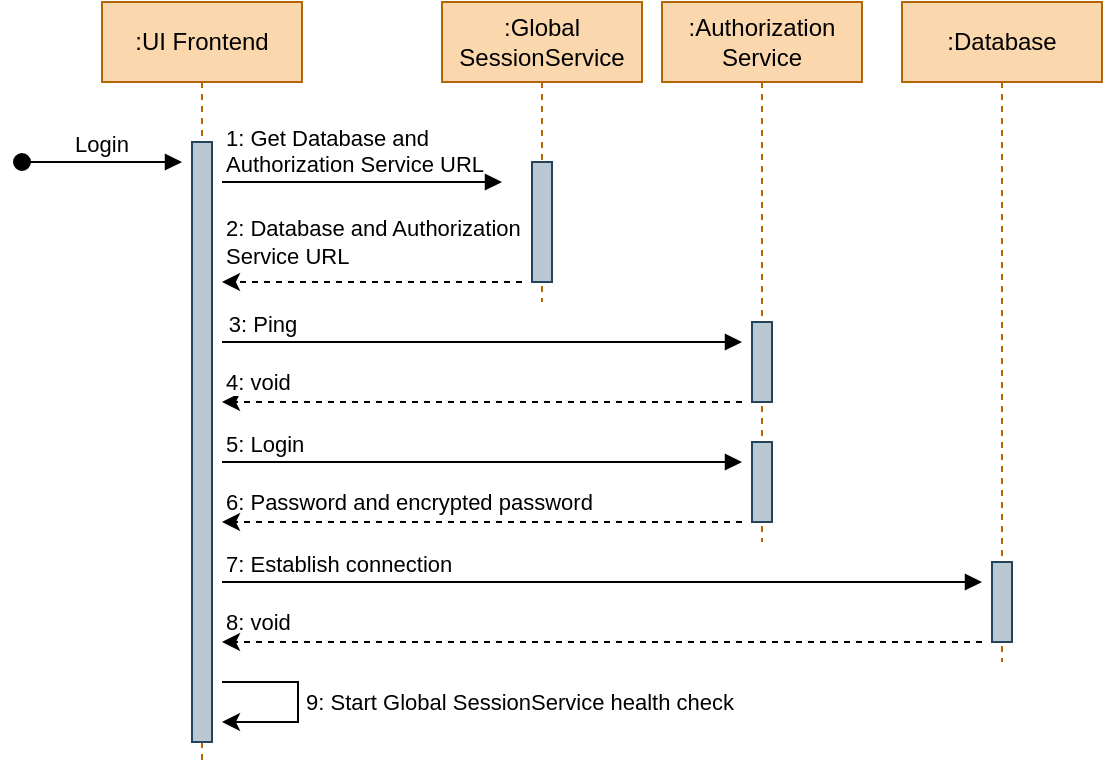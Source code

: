 <mxfile version="20.3.0" type="device"><diagram id="SuLI7k0o2kjR1eTYVV6j" name="Page-1"><mxGraphModel dx="1177" dy="490" grid="1" gridSize="10" guides="1" tooltips="1" connect="1" arrows="1" fold="1" page="1" pageScale="1" pageWidth="827" pageHeight="1169" math="0" shadow="0"><root><mxCell id="0"/><mxCell id="1" parent="0"/><mxCell id="0VdNDds-UG8VKNbBW8BN-1" value=":UI Frontend" style="shape=umlLifeline;perimeter=lifelinePerimeter;whiteSpace=wrap;html=1;container=1;collapsible=0;recursiveResize=0;outlineConnect=0;fillColor=#fad7ac;strokeColor=#b46504;fontColor=#000000;" parent="1" vertex="1"><mxGeometry x="80" y="40" width="100" height="380" as="geometry"/></mxCell><mxCell id="0VdNDds-UG8VKNbBW8BN-2" value="" style="html=1;points=[];perimeter=orthogonalPerimeter;fillColor=#bac8d3;strokeColor=#23445d;" parent="0VdNDds-UG8VKNbBW8BN-1" vertex="1"><mxGeometry x="45" y="70" width="10" height="300" as="geometry"/></mxCell><mxCell id="0VdNDds-UG8VKNbBW8BN-3" value="Login" style="verticalAlign=bottom;startArrow=oval;endArrow=block;startSize=8;shadow=0;strokeWidth=1;rounded=0;" parent="0VdNDds-UG8VKNbBW8BN-1" edge="1"><mxGeometry relative="1" as="geometry"><mxPoint x="-40" y="80" as="sourcePoint"/><mxPoint x="40" y="80" as="targetPoint"/></mxGeometry></mxCell><mxCell id="0VdNDds-UG8VKNbBW8BN-6" value="1: Get Database and&lt;br&gt;Authorization Service URL" style="html=1;verticalAlign=bottom;endArrow=block;rounded=0;align=left;" parent="0VdNDds-UG8VKNbBW8BN-1" edge="1"><mxGeometry x="-1" width="80" relative="1" as="geometry"><mxPoint x="60" y="90" as="sourcePoint"/><mxPoint x="200" y="90" as="targetPoint"/><mxPoint as="offset"/></mxGeometry></mxCell><mxCell id="0VdNDds-UG8VKNbBW8BN-15" value="5: Login" style="html=1;verticalAlign=bottom;endArrow=block;rounded=0;align=left;" parent="0VdNDds-UG8VKNbBW8BN-1" edge="1"><mxGeometry x="-1" width="80" relative="1" as="geometry"><mxPoint x="60" y="230" as="sourcePoint"/><mxPoint x="320" y="230" as="targetPoint"/><mxPoint as="offset"/></mxGeometry></mxCell><mxCell id="0VdNDds-UG8VKNbBW8BN-16" value="" style="endArrow=classic;html=1;rounded=0;dashed=1;" parent="0VdNDds-UG8VKNbBW8BN-1" edge="1"><mxGeometry width="50" height="50" relative="1" as="geometry"><mxPoint x="320" y="260" as="sourcePoint"/><mxPoint x="60" y="260" as="targetPoint"/></mxGeometry></mxCell><mxCell id="0VdNDds-UG8VKNbBW8BN-17" value="6: Password and encrypted password" style="edgeLabel;html=1;align=left;verticalAlign=middle;resizable=0;points=[];labelBackgroundColor=none;" parent="0VdNDds-UG8VKNbBW8BN-16" vertex="1" connectable="0"><mxGeometry x="0.664" relative="1" as="geometry"><mxPoint x="-44" y="-10" as="offset"/></mxGeometry></mxCell><mxCell id="0VdNDds-UG8VKNbBW8BN-20" value="7: Establish connection" style="html=1;verticalAlign=bottom;endArrow=block;rounded=0;align=left;" parent="0VdNDds-UG8VKNbBW8BN-1" edge="1"><mxGeometry x="-1" width="80" relative="1" as="geometry"><mxPoint x="60" y="290" as="sourcePoint"/><mxPoint x="440" y="290" as="targetPoint"/><mxPoint as="offset"/></mxGeometry></mxCell><mxCell id="0VdNDds-UG8VKNbBW8BN-4" value=":Global SessionService" style="shape=umlLifeline;perimeter=lifelinePerimeter;whiteSpace=wrap;html=1;container=1;collapsible=0;recursiveResize=0;outlineConnect=0;fillColor=#fad7ac;strokeColor=#b46504;fontColor=#000000;" parent="1" vertex="1"><mxGeometry x="250" y="40" width="100" height="150" as="geometry"/></mxCell><mxCell id="0VdNDds-UG8VKNbBW8BN-9" value="" style="html=1;points=[];perimeter=orthogonalPerimeter;fillColor=#bac8d3;strokeColor=#23445d;" parent="0VdNDds-UG8VKNbBW8BN-4" vertex="1"><mxGeometry x="45" y="80" width="10" height="60" as="geometry"/></mxCell><mxCell id="0VdNDds-UG8VKNbBW8BN-7" value="" style="endArrow=classic;html=1;rounded=0;dashed=1;" parent="0VdNDds-UG8VKNbBW8BN-4" edge="1"><mxGeometry width="50" height="50" relative="1" as="geometry"><mxPoint x="40" y="140" as="sourcePoint"/><mxPoint x="-110" y="140" as="targetPoint"/></mxGeometry></mxCell><mxCell id="0VdNDds-UG8VKNbBW8BN-8" value="&lt;div style=&quot;&quot;&gt;2: Database and Authorization&lt;/div&gt;Service URL" style="edgeLabel;html=1;align=left;verticalAlign=middle;resizable=0;points=[];labelBackgroundColor=none;" parent="0VdNDds-UG8VKNbBW8BN-7" vertex="1" connectable="0"><mxGeometry x="0.664" relative="1" as="geometry"><mxPoint x="-25" y="-20" as="offset"/></mxGeometry></mxCell><mxCell id="0VdNDds-UG8VKNbBW8BN-10" value=":Authorization Service" style="shape=umlLifeline;perimeter=lifelinePerimeter;whiteSpace=wrap;html=1;container=1;collapsible=0;recursiveResize=0;outlineConnect=0;fillColor=#fad7ac;strokeColor=#b46504;fontColor=#000000;" parent="1" vertex="1"><mxGeometry x="360" y="40" width="100" height="270" as="geometry"/></mxCell><mxCell id="0VdNDds-UG8VKNbBW8BN-18" value="" style="html=1;points=[];perimeter=orthogonalPerimeter;fillColor=#bac8d3;strokeColor=#23445d;" parent="0VdNDds-UG8VKNbBW8BN-10" vertex="1"><mxGeometry x="45" y="220" width="10" height="40" as="geometry"/></mxCell><mxCell id="0VdNDds-UG8VKNbBW8BN-14" value="" style="html=1;points=[];perimeter=orthogonalPerimeter;fillColor=#bac8d3;strokeColor=#23445d;" parent="1" vertex="1"><mxGeometry x="405" y="200" width="10" height="40" as="geometry"/></mxCell><mxCell id="0VdNDds-UG8VKNbBW8BN-11" value="3: Ping" style="html=1;verticalAlign=bottom;endArrow=block;rounded=0;" parent="1" edge="1"><mxGeometry x="-0.846" width="80" relative="1" as="geometry"><mxPoint x="140" y="210" as="sourcePoint"/><mxPoint x="400" y="210" as="targetPoint"/><mxPoint as="offset"/></mxGeometry></mxCell><mxCell id="0VdNDds-UG8VKNbBW8BN-12" value="" style="endArrow=classic;html=1;rounded=0;dashed=1;" parent="1" edge="1"><mxGeometry width="50" height="50" relative="1" as="geometry"><mxPoint x="400" y="240" as="sourcePoint"/><mxPoint x="140" y="240" as="targetPoint"/></mxGeometry></mxCell><mxCell id="0VdNDds-UG8VKNbBW8BN-13" value="4: void" style="edgeLabel;html=1;align=left;verticalAlign=middle;resizable=0;points=[];" parent="0VdNDds-UG8VKNbBW8BN-12" vertex="1" connectable="0"><mxGeometry x="0.664" relative="1" as="geometry"><mxPoint x="-44" y="-10" as="offset"/></mxGeometry></mxCell><mxCell id="0VdNDds-UG8VKNbBW8BN-19" value=":Database" style="shape=umlLifeline;perimeter=lifelinePerimeter;whiteSpace=wrap;html=1;container=1;collapsible=0;recursiveResize=0;outlineConnect=0;fillColor=#fad7ac;strokeColor=#b46504;fontColor=#000000;" parent="1" vertex="1"><mxGeometry x="480" y="40" width="100" height="330" as="geometry"/></mxCell><mxCell id="0VdNDds-UG8VKNbBW8BN-25" value="" style="html=1;points=[];perimeter=orthogonalPerimeter;fillColor=#bac8d3;strokeColor=#23445d;" parent="0VdNDds-UG8VKNbBW8BN-19" vertex="1"><mxGeometry x="45" y="280" width="10" height="40" as="geometry"/></mxCell><mxCell id="0VdNDds-UG8VKNbBW8BN-21" value="" style="endArrow=classic;html=1;rounded=0;dashed=1;" parent="1" edge="1"><mxGeometry width="50" height="50" relative="1" as="geometry"><mxPoint x="520" y="360" as="sourcePoint"/><mxPoint x="140" y="360" as="targetPoint"/></mxGeometry></mxCell><mxCell id="0VdNDds-UG8VKNbBW8BN-22" value="8: void" style="edgeLabel;html=1;align=left;verticalAlign=middle;resizable=0;points=[];labelBackgroundColor=none;" parent="0VdNDds-UG8VKNbBW8BN-21" vertex="1" connectable="0"><mxGeometry x="0.664" relative="1" as="geometry"><mxPoint x="-64" y="-10" as="offset"/></mxGeometry></mxCell><mxCell id="0VdNDds-UG8VKNbBW8BN-23" style="edgeStyle=orthogonalEdgeStyle;rounded=0;orthogonalLoop=1;jettySize=auto;html=1;" parent="1" edge="1"><mxGeometry relative="1" as="geometry"><mxPoint x="140" y="400" as="targetPoint"/><mxPoint x="140" y="380" as="sourcePoint"/><Array as="points"><mxPoint x="178" y="380"/><mxPoint x="178" y="400"/></Array></mxGeometry></mxCell><mxCell id="0VdNDds-UG8VKNbBW8BN-24" value="9: Start Global SessionService health check" style="edgeLabel;html=1;align=left;verticalAlign=middle;resizable=0;points=[];" parent="0VdNDds-UG8VKNbBW8BN-23" vertex="1" connectable="0"><mxGeometry x="-0.066" relative="1" as="geometry"><mxPoint x="2" y="3" as="offset"/></mxGeometry></mxCell></root></mxGraphModel></diagram></mxfile>